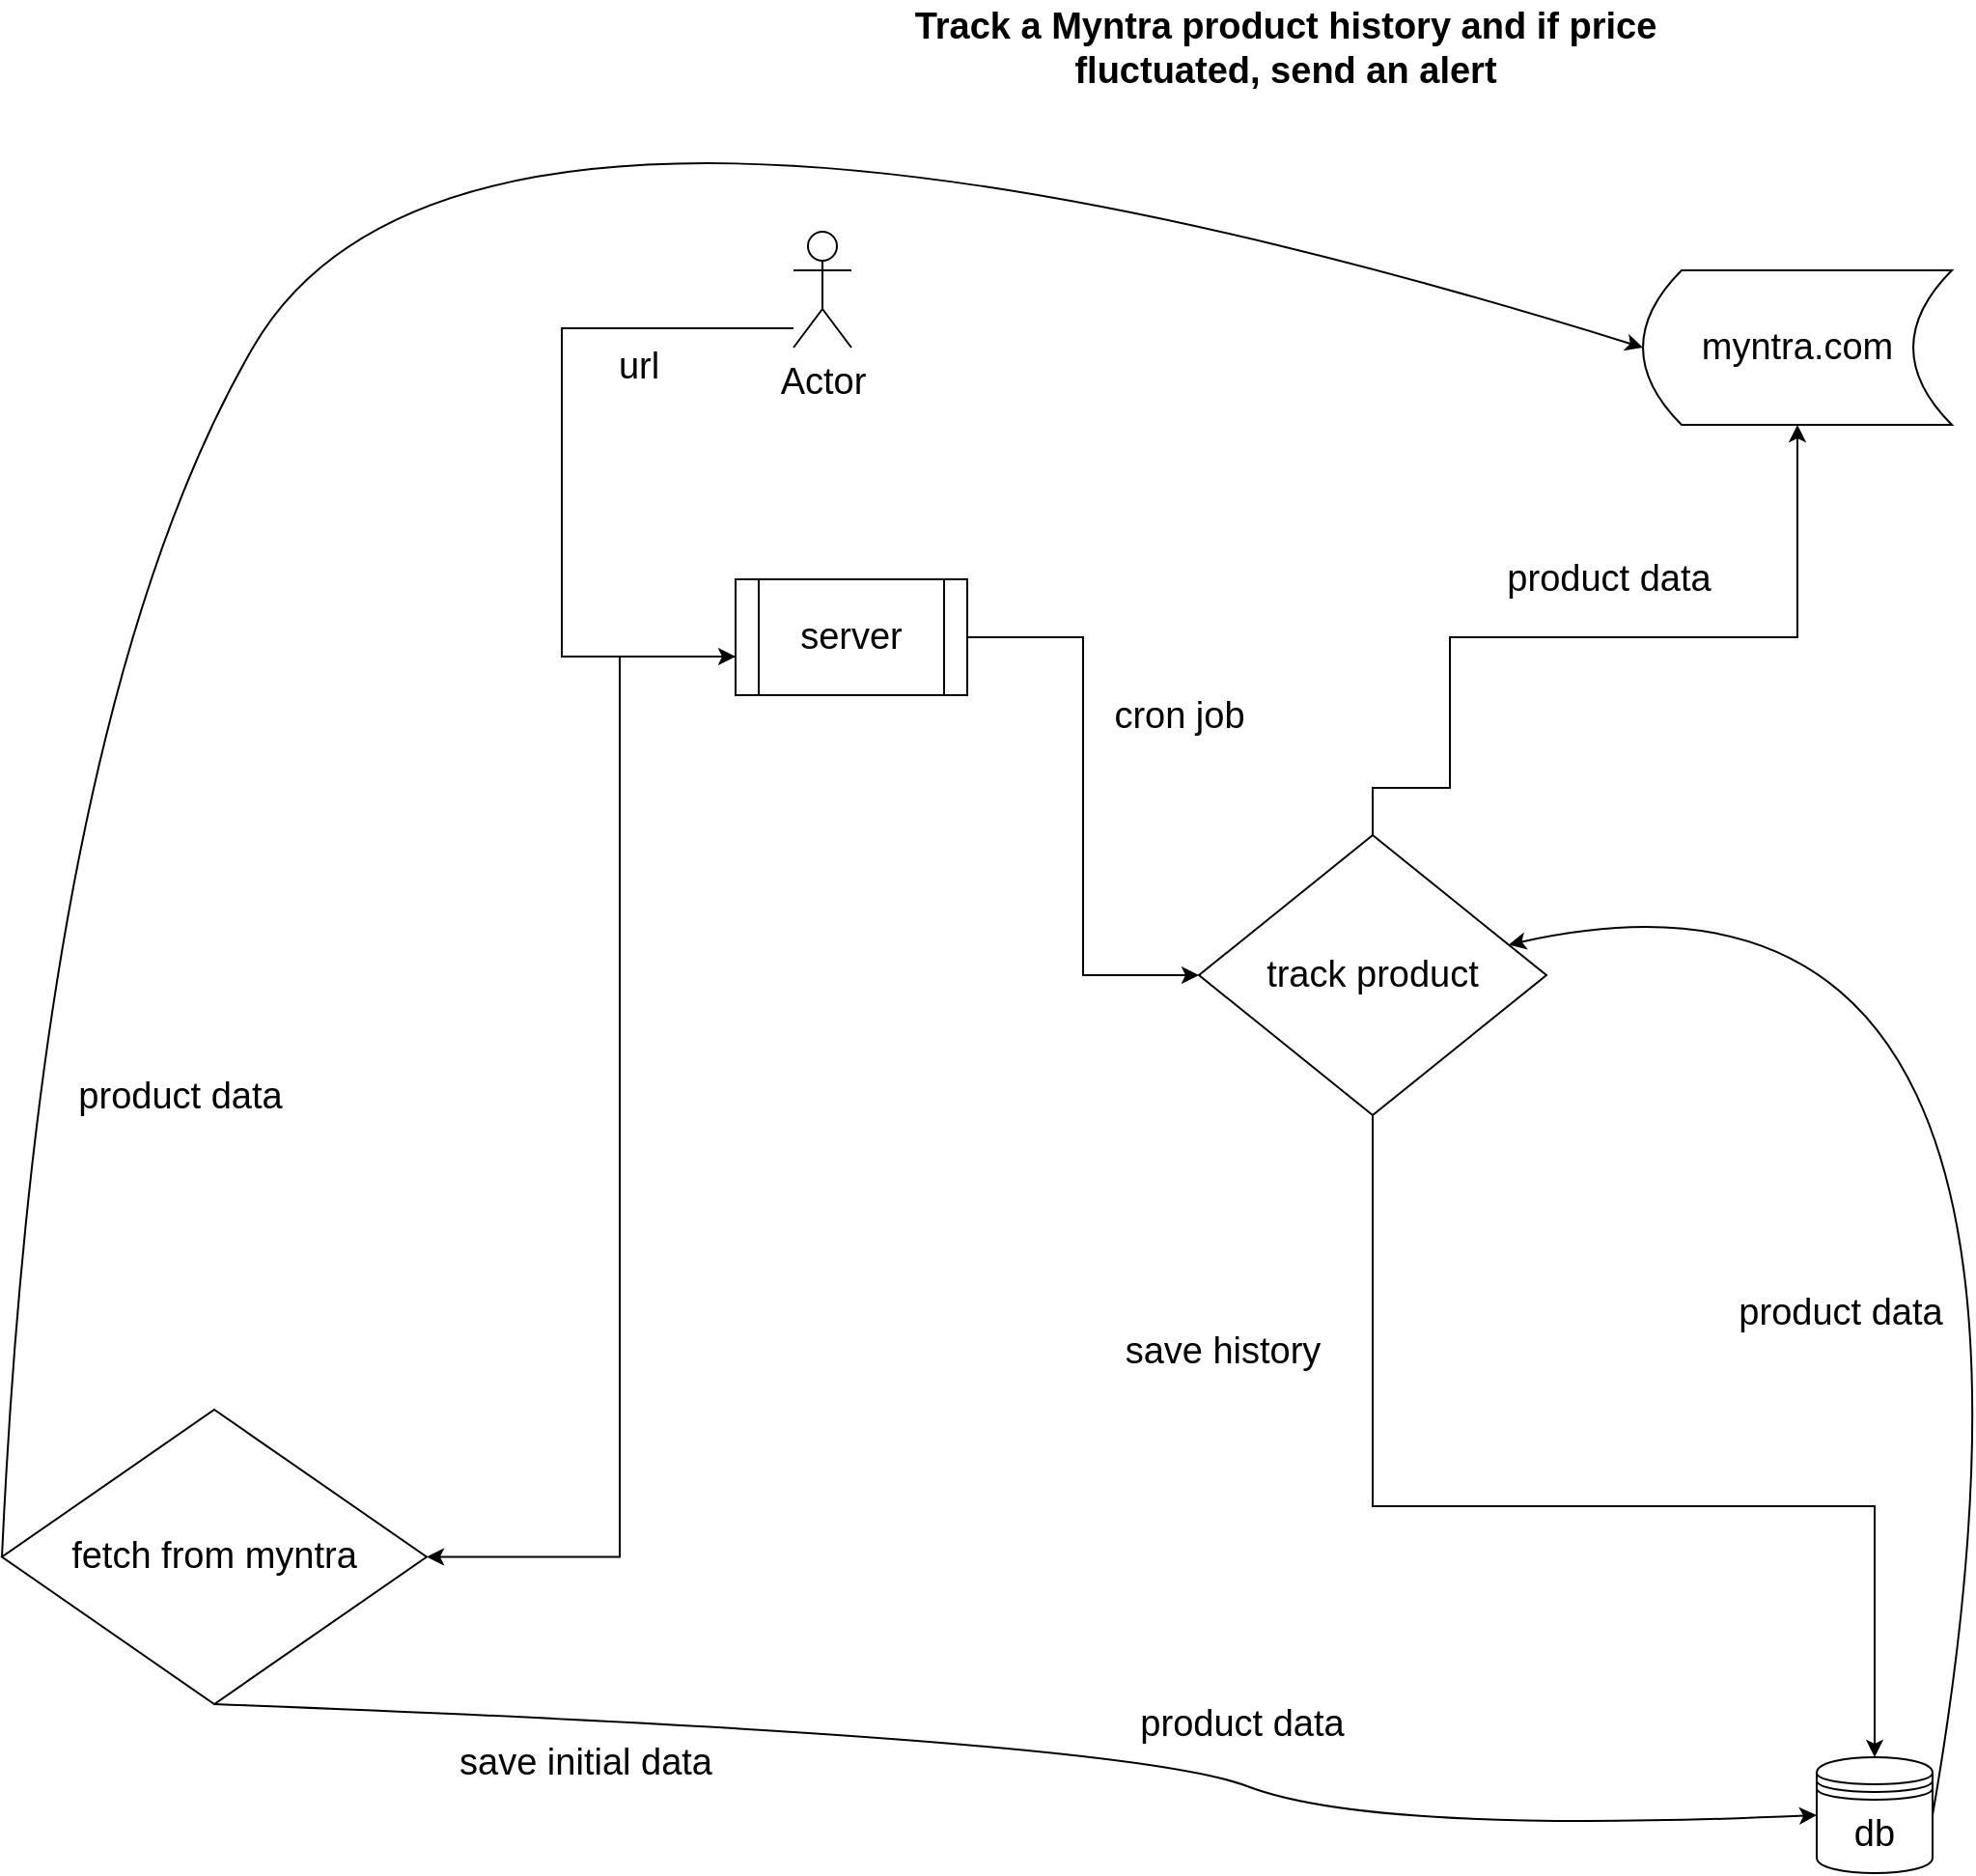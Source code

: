 <mxfile version="14.5.8" type="device"><diagram id="AUHteYtbj6Pw99jLG7Er" name="Page-1"><mxGraphModel dx="1871" dy="567" grid="1" gridSize="10" guides="1" tooltips="1" connect="1" arrows="1" fold="1" page="1" pageScale="1" pageWidth="850" pageHeight="1100" math="0" shadow="0"><root><mxCell id="0"/><mxCell id="1" parent="0"/><mxCell id="aFzKj1RqoIOyxyzLD-8Y-2" value="Track a Myntra product history and if price fluctuated, send an alert" style="text;html=1;strokeColor=none;fillColor=none;align=center;verticalAlign=middle;whiteSpace=wrap;rounded=0;fontStyle=1;fontSize=19;" vertex="1" parent="1"><mxGeometry x="220" y="60" width="410" height="50" as="geometry"/></mxCell><mxCell id="aFzKj1RqoIOyxyzLD-8Y-5" value="" style="edgeStyle=orthogonalEdgeStyle;rounded=0;orthogonalLoop=1;jettySize=auto;html=1;fontSize=19;" edge="1" parent="1" source="aFzKj1RqoIOyxyzLD-8Y-7" target="aFzKj1RqoIOyxyzLD-8Y-12"><mxGeometry relative="1" as="geometry"><mxPoint x="150.059" y="330" as="sourcePoint"/><mxPoint x="480" y="280" as="targetPoint"/><Array as="points"><mxPoint x="50" y="230"/><mxPoint x="50" y="400"/></Array></mxGeometry></mxCell><mxCell id="aFzKj1RqoIOyxyzLD-8Y-7" value="Actor" style="shape=umlActor;verticalLabelPosition=bottom;verticalAlign=top;html=1;outlineConnect=0;fontSize=19;" vertex="1" parent="1"><mxGeometry x="170" y="180" width="30" height="60" as="geometry"/></mxCell><mxCell id="aFzKj1RqoIOyxyzLD-8Y-10" value="db" style="shape=datastore;whiteSpace=wrap;html=1;fontSize=19;" vertex="1" parent="1"><mxGeometry x="700" y="970" width="60" height="60" as="geometry"/></mxCell><mxCell id="aFzKj1RqoIOyxyzLD-8Y-14" style="edgeStyle=orthogonalEdgeStyle;rounded=0;orthogonalLoop=1;jettySize=auto;html=1;entryX=0;entryY=0.5;entryDx=0;entryDy=0;fontSize=19;" edge="1" parent="1" source="aFzKj1RqoIOyxyzLD-8Y-12" target="aFzKj1RqoIOyxyzLD-8Y-13"><mxGeometry relative="1" as="geometry"/></mxCell><mxCell id="aFzKj1RqoIOyxyzLD-8Y-41" style="edgeStyle=orthogonalEdgeStyle;rounded=0;orthogonalLoop=1;jettySize=auto;html=1;entryX=1;entryY=0.5;entryDx=0;entryDy=0;fontSize=19;" edge="1" parent="1" source="aFzKj1RqoIOyxyzLD-8Y-12" target="aFzKj1RqoIOyxyzLD-8Y-33"><mxGeometry relative="1" as="geometry"><Array as="points"><mxPoint x="80" y="400"/><mxPoint x="80" y="866"/></Array></mxGeometry></mxCell><mxCell id="aFzKj1RqoIOyxyzLD-8Y-12" value="server" style="shape=process;whiteSpace=wrap;html=1;backgroundOutline=1;fontSize=19;" vertex="1" parent="1"><mxGeometry x="140" y="360" width="120" height="60" as="geometry"/></mxCell><mxCell id="aFzKj1RqoIOyxyzLD-8Y-46" value="" style="edgeStyle=orthogonalEdgeStyle;rounded=0;orthogonalLoop=1;jettySize=auto;html=1;fontSize=19;entryX=0.5;entryY=1;entryDx=0;entryDy=0;" edge="1" parent="1" source="aFzKj1RqoIOyxyzLD-8Y-13" target="aFzKj1RqoIOyxyzLD-8Y-26"><mxGeometry relative="1" as="geometry"><Array as="points"><mxPoint x="470" y="468"/><mxPoint x="510" y="468"/><mxPoint x="510" y="390"/><mxPoint x="690" y="390"/></Array></mxGeometry></mxCell><mxCell id="aFzKj1RqoIOyxyzLD-8Y-55" style="edgeStyle=orthogonalEdgeStyle;rounded=0;orthogonalLoop=1;jettySize=auto;html=1;entryX=0.5;entryY=0;entryDx=0;entryDy=0;fontSize=19;" edge="1" parent="1" source="aFzKj1RqoIOyxyzLD-8Y-13" target="aFzKj1RqoIOyxyzLD-8Y-10"><mxGeometry relative="1" as="geometry"><Array as="points"><mxPoint x="470" y="840"/><mxPoint x="730" y="840"/></Array></mxGeometry></mxCell><mxCell id="aFzKj1RqoIOyxyzLD-8Y-13" value="track product" style="rhombus;whiteSpace=wrap;html=1;fontSize=19;" vertex="1" parent="1"><mxGeometry x="380" y="492.5" width="180" height="145" as="geometry"/></mxCell><mxCell id="aFzKj1RqoIOyxyzLD-8Y-15" value="cron job" style="text;html=1;strokeColor=none;fillColor=none;align=center;verticalAlign=middle;whiteSpace=wrap;rounded=0;fontSize=19;" vertex="1" parent="1"><mxGeometry x="330" y="420" width="80" height="22.5" as="geometry"/></mxCell><mxCell id="aFzKj1RqoIOyxyzLD-8Y-17" value="" style="curved=1;endArrow=classic;html=1;fontSize=19;exitX=1;exitY=0.5;exitDx=0;exitDy=0;" edge="1" parent="1" source="aFzKj1RqoIOyxyzLD-8Y-10" target="aFzKj1RqoIOyxyzLD-8Y-13"><mxGeometry width="50" height="50" relative="1" as="geometry"><mxPoint x="450" y="590" as="sourcePoint"/><mxPoint x="600" y="610" as="targetPoint"/><Array as="points"><mxPoint x="850" y="480"/></Array></mxGeometry></mxCell><mxCell id="aFzKj1RqoIOyxyzLD-8Y-26" value="myntra.com" style="shape=dataStorage;whiteSpace=wrap;html=1;fixedSize=1;fontSize=19;" vertex="1" parent="1"><mxGeometry x="610" y="200" width="160" height="80" as="geometry"/></mxCell><mxCell id="aFzKj1RqoIOyxyzLD-8Y-33" value="fetch from myntra" style="rhombus;whiteSpace=wrap;html=1;fontSize=19;" vertex="1" parent="1"><mxGeometry x="-240" y="790" width="220" height="152.5" as="geometry"/></mxCell><mxCell id="aFzKj1RqoIOyxyzLD-8Y-34" value="" style="curved=1;endArrow=classic;html=1;fontSize=19;entryX=0;entryY=0.5;entryDx=0;entryDy=0;exitX=0;exitY=0.5;exitDx=0;exitDy=0;" edge="1" parent="1" source="aFzKj1RqoIOyxyzLD-8Y-33" target="aFzKj1RqoIOyxyzLD-8Y-26"><mxGeometry width="50" height="50" relative="1" as="geometry"><mxPoint x="260" y="470" as="sourcePoint"/><mxPoint x="310" y="420" as="targetPoint"/><Array as="points"><mxPoint x="-220" y="430"/><mxPoint y="50"/></Array></mxGeometry></mxCell><mxCell id="aFzKj1RqoIOyxyzLD-8Y-35" value="product data" style="text;html=1;strokeColor=none;fillColor=none;align=center;verticalAlign=middle;whiteSpace=wrap;rounded=0;fontSize=19;" vertex="1" parent="1"><mxGeometry x="-210" y="617.5" width="125" height="20" as="geometry"/></mxCell><mxCell id="aFzKj1RqoIOyxyzLD-8Y-38" value="product data" style="text;html=1;strokeColor=none;fillColor=none;align=center;verticalAlign=middle;whiteSpace=wrap;rounded=0;fontSize=19;" vertex="1" parent="1"><mxGeometry x="340" y="942.5" width="125" height="20" as="geometry"/></mxCell><mxCell id="aFzKj1RqoIOyxyzLD-8Y-40" value="url" style="text;html=1;strokeColor=none;fillColor=none;align=center;verticalAlign=middle;whiteSpace=wrap;rounded=0;fontSize=19;" vertex="1" parent="1"><mxGeometry x="70" y="240" width="40" height="20" as="geometry"/></mxCell><mxCell id="aFzKj1RqoIOyxyzLD-8Y-43" value="" style="curved=1;endArrow=classic;html=1;fontSize=19;entryX=0;entryY=0.5;entryDx=0;entryDy=0;exitX=0.5;exitY=1;exitDx=0;exitDy=0;" edge="1" parent="1" source="aFzKj1RqoIOyxyzLD-8Y-33" target="aFzKj1RqoIOyxyzLD-8Y-10"><mxGeometry width="50" height="50" relative="1" as="geometry"><mxPoint x="270" y="910" as="sourcePoint"/><mxPoint x="350" y="750" as="targetPoint"/><Array as="points"><mxPoint x="340" y="960"/><mxPoint x="470" y="1010"/></Array></mxGeometry></mxCell><mxCell id="aFzKj1RqoIOyxyzLD-8Y-45" value="product data" style="text;html=1;strokeColor=none;fillColor=none;align=center;verticalAlign=middle;whiteSpace=wrap;rounded=0;fontSize=19;" vertex="1" parent="1"><mxGeometry x="650" y="730" width="125" height="20" as="geometry"/></mxCell><mxCell id="aFzKj1RqoIOyxyzLD-8Y-47" value="product data" style="text;html=1;strokeColor=none;fillColor=none;align=center;verticalAlign=middle;whiteSpace=wrap;rounded=0;fontSize=19;" vertex="1" parent="1"><mxGeometry x="530" y="350" width="125" height="20" as="geometry"/></mxCell><mxCell id="aFzKj1RqoIOyxyzLD-8Y-54" value="save initial data" style="text;html=1;strokeColor=none;fillColor=none;align=center;verticalAlign=middle;whiteSpace=wrap;rounded=0;fontSize=19;" vertex="1" parent="1"><mxGeometry x="-30" y="962.5" width="185" height="20" as="geometry"/></mxCell><mxCell id="aFzKj1RqoIOyxyzLD-8Y-58" value="save history" style="text;html=1;strokeColor=none;fillColor=none;align=center;verticalAlign=middle;whiteSpace=wrap;rounded=0;fontSize=19;" vertex="1" parent="1"><mxGeometry x="330" y="750" width="125" height="20" as="geometry"/></mxCell></root></mxGraphModel></diagram></mxfile>